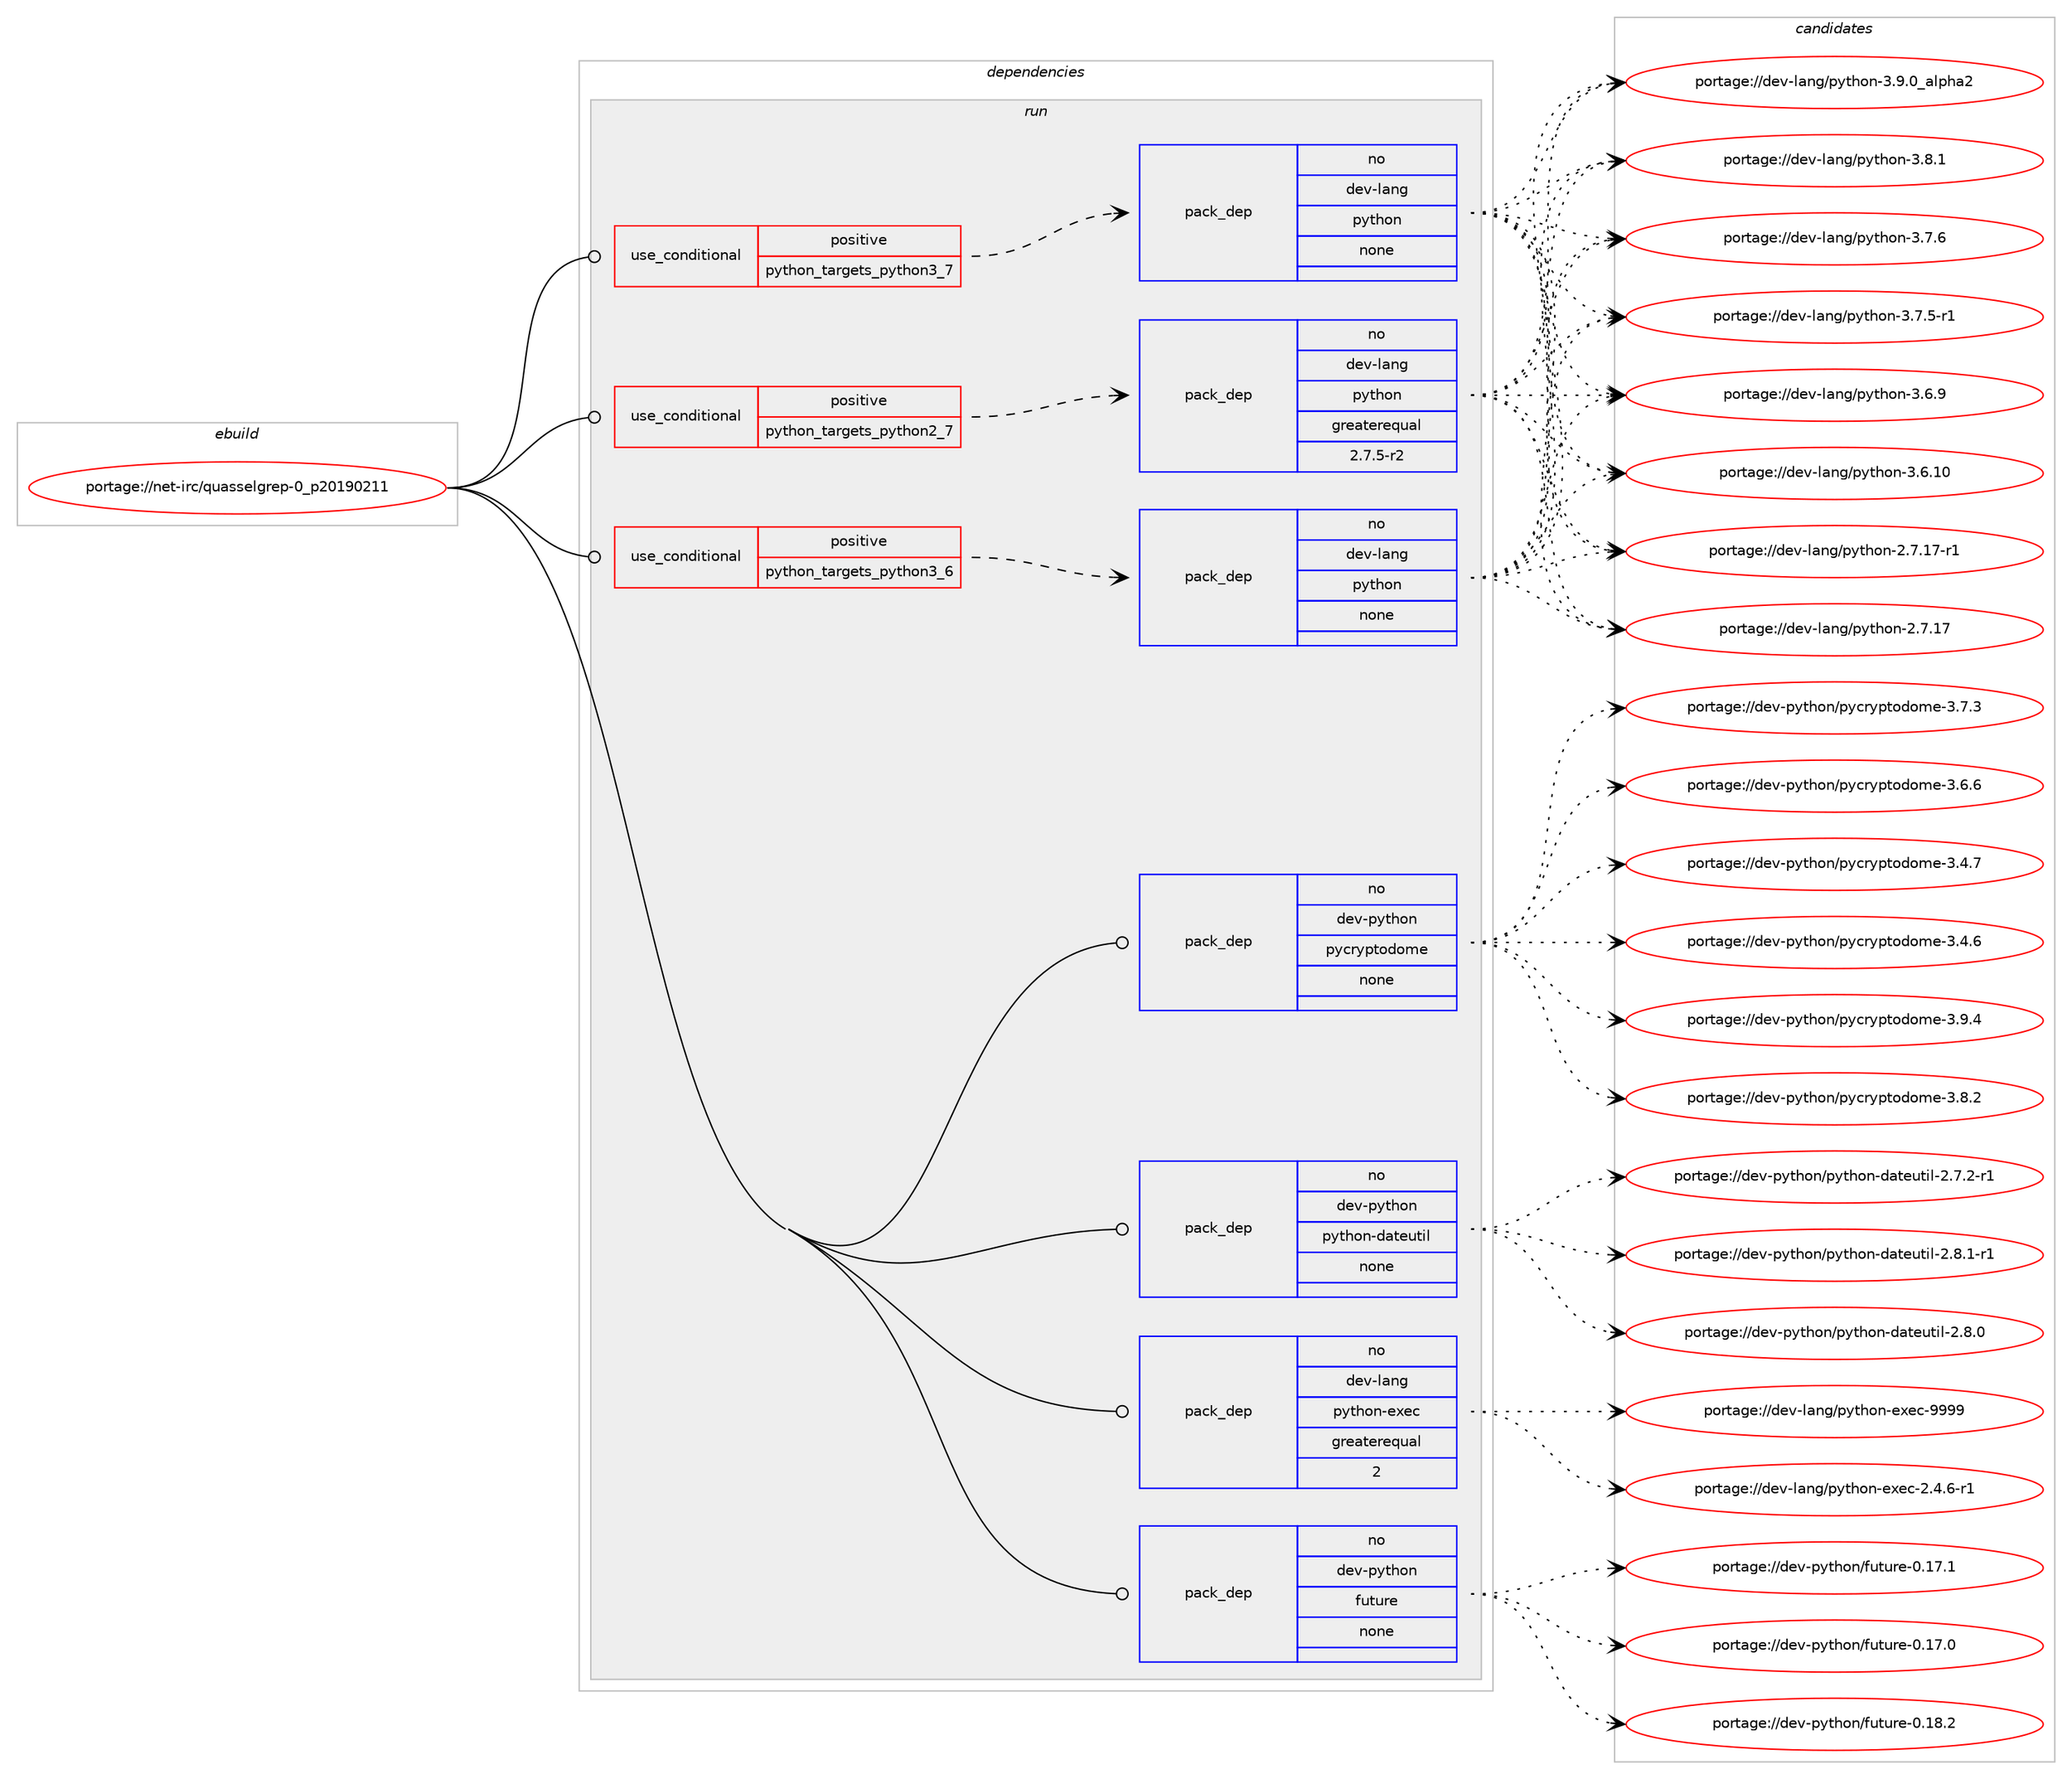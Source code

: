 digraph prolog {

# *************
# Graph options
# *************

newrank=true;
concentrate=true;
compound=true;
graph [rankdir=LR,fontname=Helvetica,fontsize=10,ranksep=1.5];#, ranksep=2.5, nodesep=0.2];
edge  [arrowhead=vee];
node  [fontname=Helvetica,fontsize=10];

# **********
# The ebuild
# **********

subgraph cluster_leftcol {
color=gray;
rank=same;
label=<<i>ebuild</i>>;
id [label="portage://net-irc/quasselgrep-0_p20190211", color=red, width=4, href="../net-irc/quasselgrep-0_p20190211.svg"];
}

# ****************
# The dependencies
# ****************

subgraph cluster_midcol {
color=gray;
label=<<i>dependencies</i>>;
subgraph cluster_compile {
fillcolor="#eeeeee";
style=filled;
label=<<i>compile</i>>;
}
subgraph cluster_compileandrun {
fillcolor="#eeeeee";
style=filled;
label=<<i>compile and run</i>>;
}
subgraph cluster_run {
fillcolor="#eeeeee";
style=filled;
label=<<i>run</i>>;
subgraph cond30277 {
dependency139908 [label=<<TABLE BORDER="0" CELLBORDER="1" CELLSPACING="0" CELLPADDING="4"><TR><TD ROWSPAN="3" CELLPADDING="10">use_conditional</TD></TR><TR><TD>positive</TD></TR><TR><TD>python_targets_python2_7</TD></TR></TABLE>>, shape=none, color=red];
subgraph pack107311 {
dependency139909 [label=<<TABLE BORDER="0" CELLBORDER="1" CELLSPACING="0" CELLPADDING="4" WIDTH="220"><TR><TD ROWSPAN="6" CELLPADDING="30">pack_dep</TD></TR><TR><TD WIDTH="110">no</TD></TR><TR><TD>dev-lang</TD></TR><TR><TD>python</TD></TR><TR><TD>greaterequal</TD></TR><TR><TD>2.7.5-r2</TD></TR></TABLE>>, shape=none, color=blue];
}
dependency139908:e -> dependency139909:w [weight=20,style="dashed",arrowhead="vee"];
}
id:e -> dependency139908:w [weight=20,style="solid",arrowhead="odot"];
subgraph cond30278 {
dependency139910 [label=<<TABLE BORDER="0" CELLBORDER="1" CELLSPACING="0" CELLPADDING="4"><TR><TD ROWSPAN="3" CELLPADDING="10">use_conditional</TD></TR><TR><TD>positive</TD></TR><TR><TD>python_targets_python3_6</TD></TR></TABLE>>, shape=none, color=red];
subgraph pack107312 {
dependency139911 [label=<<TABLE BORDER="0" CELLBORDER="1" CELLSPACING="0" CELLPADDING="4" WIDTH="220"><TR><TD ROWSPAN="6" CELLPADDING="30">pack_dep</TD></TR><TR><TD WIDTH="110">no</TD></TR><TR><TD>dev-lang</TD></TR><TR><TD>python</TD></TR><TR><TD>none</TD></TR><TR><TD></TD></TR></TABLE>>, shape=none, color=blue];
}
dependency139910:e -> dependency139911:w [weight=20,style="dashed",arrowhead="vee"];
}
id:e -> dependency139910:w [weight=20,style="solid",arrowhead="odot"];
subgraph cond30279 {
dependency139912 [label=<<TABLE BORDER="0" CELLBORDER="1" CELLSPACING="0" CELLPADDING="4"><TR><TD ROWSPAN="3" CELLPADDING="10">use_conditional</TD></TR><TR><TD>positive</TD></TR><TR><TD>python_targets_python3_7</TD></TR></TABLE>>, shape=none, color=red];
subgraph pack107313 {
dependency139913 [label=<<TABLE BORDER="0" CELLBORDER="1" CELLSPACING="0" CELLPADDING="4" WIDTH="220"><TR><TD ROWSPAN="6" CELLPADDING="30">pack_dep</TD></TR><TR><TD WIDTH="110">no</TD></TR><TR><TD>dev-lang</TD></TR><TR><TD>python</TD></TR><TR><TD>none</TD></TR><TR><TD></TD></TR></TABLE>>, shape=none, color=blue];
}
dependency139912:e -> dependency139913:w [weight=20,style="dashed",arrowhead="vee"];
}
id:e -> dependency139912:w [weight=20,style="solid",arrowhead="odot"];
subgraph pack107314 {
dependency139914 [label=<<TABLE BORDER="0" CELLBORDER="1" CELLSPACING="0" CELLPADDING="4" WIDTH="220"><TR><TD ROWSPAN="6" CELLPADDING="30">pack_dep</TD></TR><TR><TD WIDTH="110">no</TD></TR><TR><TD>dev-lang</TD></TR><TR><TD>python-exec</TD></TR><TR><TD>greaterequal</TD></TR><TR><TD>2</TD></TR></TABLE>>, shape=none, color=blue];
}
id:e -> dependency139914:w [weight=20,style="solid",arrowhead="odot"];
subgraph pack107315 {
dependency139915 [label=<<TABLE BORDER="0" CELLBORDER="1" CELLSPACING="0" CELLPADDING="4" WIDTH="220"><TR><TD ROWSPAN="6" CELLPADDING="30">pack_dep</TD></TR><TR><TD WIDTH="110">no</TD></TR><TR><TD>dev-python</TD></TR><TR><TD>future</TD></TR><TR><TD>none</TD></TR><TR><TD></TD></TR></TABLE>>, shape=none, color=blue];
}
id:e -> dependency139915:w [weight=20,style="solid",arrowhead="odot"];
subgraph pack107316 {
dependency139916 [label=<<TABLE BORDER="0" CELLBORDER="1" CELLSPACING="0" CELLPADDING="4" WIDTH="220"><TR><TD ROWSPAN="6" CELLPADDING="30">pack_dep</TD></TR><TR><TD WIDTH="110">no</TD></TR><TR><TD>dev-python</TD></TR><TR><TD>pycryptodome</TD></TR><TR><TD>none</TD></TR><TR><TD></TD></TR></TABLE>>, shape=none, color=blue];
}
id:e -> dependency139916:w [weight=20,style="solid",arrowhead="odot"];
subgraph pack107317 {
dependency139917 [label=<<TABLE BORDER="0" CELLBORDER="1" CELLSPACING="0" CELLPADDING="4" WIDTH="220"><TR><TD ROWSPAN="6" CELLPADDING="30">pack_dep</TD></TR><TR><TD WIDTH="110">no</TD></TR><TR><TD>dev-python</TD></TR><TR><TD>python-dateutil</TD></TR><TR><TD>none</TD></TR><TR><TD></TD></TR></TABLE>>, shape=none, color=blue];
}
id:e -> dependency139917:w [weight=20,style="solid",arrowhead="odot"];
}
}

# **************
# The candidates
# **************

subgraph cluster_choices {
rank=same;
color=gray;
label=<<i>candidates</i>>;

subgraph choice107311 {
color=black;
nodesep=1;
choice10010111845108971101034711212111610411111045514657464895971081121049750 [label="portage://dev-lang/python-3.9.0_alpha2", color=red, width=4,href="../dev-lang/python-3.9.0_alpha2.svg"];
choice100101118451089711010347112121116104111110455146564649 [label="portage://dev-lang/python-3.8.1", color=red, width=4,href="../dev-lang/python-3.8.1.svg"];
choice100101118451089711010347112121116104111110455146554654 [label="portage://dev-lang/python-3.7.6", color=red, width=4,href="../dev-lang/python-3.7.6.svg"];
choice1001011184510897110103471121211161041111104551465546534511449 [label="portage://dev-lang/python-3.7.5-r1", color=red, width=4,href="../dev-lang/python-3.7.5-r1.svg"];
choice100101118451089711010347112121116104111110455146544657 [label="portage://dev-lang/python-3.6.9", color=red, width=4,href="../dev-lang/python-3.6.9.svg"];
choice10010111845108971101034711212111610411111045514654464948 [label="portage://dev-lang/python-3.6.10", color=red, width=4,href="../dev-lang/python-3.6.10.svg"];
choice100101118451089711010347112121116104111110455046554649554511449 [label="portage://dev-lang/python-2.7.17-r1", color=red, width=4,href="../dev-lang/python-2.7.17-r1.svg"];
choice10010111845108971101034711212111610411111045504655464955 [label="portage://dev-lang/python-2.7.17", color=red, width=4,href="../dev-lang/python-2.7.17.svg"];
dependency139909:e -> choice10010111845108971101034711212111610411111045514657464895971081121049750:w [style=dotted,weight="100"];
dependency139909:e -> choice100101118451089711010347112121116104111110455146564649:w [style=dotted,weight="100"];
dependency139909:e -> choice100101118451089711010347112121116104111110455146554654:w [style=dotted,weight="100"];
dependency139909:e -> choice1001011184510897110103471121211161041111104551465546534511449:w [style=dotted,weight="100"];
dependency139909:e -> choice100101118451089711010347112121116104111110455146544657:w [style=dotted,weight="100"];
dependency139909:e -> choice10010111845108971101034711212111610411111045514654464948:w [style=dotted,weight="100"];
dependency139909:e -> choice100101118451089711010347112121116104111110455046554649554511449:w [style=dotted,weight="100"];
dependency139909:e -> choice10010111845108971101034711212111610411111045504655464955:w [style=dotted,weight="100"];
}
subgraph choice107312 {
color=black;
nodesep=1;
choice10010111845108971101034711212111610411111045514657464895971081121049750 [label="portage://dev-lang/python-3.9.0_alpha2", color=red, width=4,href="../dev-lang/python-3.9.0_alpha2.svg"];
choice100101118451089711010347112121116104111110455146564649 [label="portage://dev-lang/python-3.8.1", color=red, width=4,href="../dev-lang/python-3.8.1.svg"];
choice100101118451089711010347112121116104111110455146554654 [label="portage://dev-lang/python-3.7.6", color=red, width=4,href="../dev-lang/python-3.7.6.svg"];
choice1001011184510897110103471121211161041111104551465546534511449 [label="portage://dev-lang/python-3.7.5-r1", color=red, width=4,href="../dev-lang/python-3.7.5-r1.svg"];
choice100101118451089711010347112121116104111110455146544657 [label="portage://dev-lang/python-3.6.9", color=red, width=4,href="../dev-lang/python-3.6.9.svg"];
choice10010111845108971101034711212111610411111045514654464948 [label="portage://dev-lang/python-3.6.10", color=red, width=4,href="../dev-lang/python-3.6.10.svg"];
choice100101118451089711010347112121116104111110455046554649554511449 [label="portage://dev-lang/python-2.7.17-r1", color=red, width=4,href="../dev-lang/python-2.7.17-r1.svg"];
choice10010111845108971101034711212111610411111045504655464955 [label="portage://dev-lang/python-2.7.17", color=red, width=4,href="../dev-lang/python-2.7.17.svg"];
dependency139911:e -> choice10010111845108971101034711212111610411111045514657464895971081121049750:w [style=dotted,weight="100"];
dependency139911:e -> choice100101118451089711010347112121116104111110455146564649:w [style=dotted,weight="100"];
dependency139911:e -> choice100101118451089711010347112121116104111110455146554654:w [style=dotted,weight="100"];
dependency139911:e -> choice1001011184510897110103471121211161041111104551465546534511449:w [style=dotted,weight="100"];
dependency139911:e -> choice100101118451089711010347112121116104111110455146544657:w [style=dotted,weight="100"];
dependency139911:e -> choice10010111845108971101034711212111610411111045514654464948:w [style=dotted,weight="100"];
dependency139911:e -> choice100101118451089711010347112121116104111110455046554649554511449:w [style=dotted,weight="100"];
dependency139911:e -> choice10010111845108971101034711212111610411111045504655464955:w [style=dotted,weight="100"];
}
subgraph choice107313 {
color=black;
nodesep=1;
choice10010111845108971101034711212111610411111045514657464895971081121049750 [label="portage://dev-lang/python-3.9.0_alpha2", color=red, width=4,href="../dev-lang/python-3.9.0_alpha2.svg"];
choice100101118451089711010347112121116104111110455146564649 [label="portage://dev-lang/python-3.8.1", color=red, width=4,href="../dev-lang/python-3.8.1.svg"];
choice100101118451089711010347112121116104111110455146554654 [label="portage://dev-lang/python-3.7.6", color=red, width=4,href="../dev-lang/python-3.7.6.svg"];
choice1001011184510897110103471121211161041111104551465546534511449 [label="portage://dev-lang/python-3.7.5-r1", color=red, width=4,href="../dev-lang/python-3.7.5-r1.svg"];
choice100101118451089711010347112121116104111110455146544657 [label="portage://dev-lang/python-3.6.9", color=red, width=4,href="../dev-lang/python-3.6.9.svg"];
choice10010111845108971101034711212111610411111045514654464948 [label="portage://dev-lang/python-3.6.10", color=red, width=4,href="../dev-lang/python-3.6.10.svg"];
choice100101118451089711010347112121116104111110455046554649554511449 [label="portage://dev-lang/python-2.7.17-r1", color=red, width=4,href="../dev-lang/python-2.7.17-r1.svg"];
choice10010111845108971101034711212111610411111045504655464955 [label="portage://dev-lang/python-2.7.17", color=red, width=4,href="../dev-lang/python-2.7.17.svg"];
dependency139913:e -> choice10010111845108971101034711212111610411111045514657464895971081121049750:w [style=dotted,weight="100"];
dependency139913:e -> choice100101118451089711010347112121116104111110455146564649:w [style=dotted,weight="100"];
dependency139913:e -> choice100101118451089711010347112121116104111110455146554654:w [style=dotted,weight="100"];
dependency139913:e -> choice1001011184510897110103471121211161041111104551465546534511449:w [style=dotted,weight="100"];
dependency139913:e -> choice100101118451089711010347112121116104111110455146544657:w [style=dotted,weight="100"];
dependency139913:e -> choice10010111845108971101034711212111610411111045514654464948:w [style=dotted,weight="100"];
dependency139913:e -> choice100101118451089711010347112121116104111110455046554649554511449:w [style=dotted,weight="100"];
dependency139913:e -> choice10010111845108971101034711212111610411111045504655464955:w [style=dotted,weight="100"];
}
subgraph choice107314 {
color=black;
nodesep=1;
choice10010111845108971101034711212111610411111045101120101994557575757 [label="portage://dev-lang/python-exec-9999", color=red, width=4,href="../dev-lang/python-exec-9999.svg"];
choice10010111845108971101034711212111610411111045101120101994550465246544511449 [label="portage://dev-lang/python-exec-2.4.6-r1", color=red, width=4,href="../dev-lang/python-exec-2.4.6-r1.svg"];
dependency139914:e -> choice10010111845108971101034711212111610411111045101120101994557575757:w [style=dotted,weight="100"];
dependency139914:e -> choice10010111845108971101034711212111610411111045101120101994550465246544511449:w [style=dotted,weight="100"];
}
subgraph choice107315 {
color=black;
nodesep=1;
choice100101118451121211161041111104710211711611711410145484649564650 [label="portage://dev-python/future-0.18.2", color=red, width=4,href="../dev-python/future-0.18.2.svg"];
choice100101118451121211161041111104710211711611711410145484649554649 [label="portage://dev-python/future-0.17.1", color=red, width=4,href="../dev-python/future-0.17.1.svg"];
choice100101118451121211161041111104710211711611711410145484649554648 [label="portage://dev-python/future-0.17.0", color=red, width=4,href="../dev-python/future-0.17.0.svg"];
dependency139915:e -> choice100101118451121211161041111104710211711611711410145484649564650:w [style=dotted,weight="100"];
dependency139915:e -> choice100101118451121211161041111104710211711611711410145484649554649:w [style=dotted,weight="100"];
dependency139915:e -> choice100101118451121211161041111104710211711611711410145484649554648:w [style=dotted,weight="100"];
}
subgraph choice107316 {
color=black;
nodesep=1;
choice100101118451121211161041111104711212199114121112116111100111109101455146574652 [label="portage://dev-python/pycryptodome-3.9.4", color=red, width=4,href="../dev-python/pycryptodome-3.9.4.svg"];
choice100101118451121211161041111104711212199114121112116111100111109101455146564650 [label="portage://dev-python/pycryptodome-3.8.2", color=red, width=4,href="../dev-python/pycryptodome-3.8.2.svg"];
choice100101118451121211161041111104711212199114121112116111100111109101455146554651 [label="portage://dev-python/pycryptodome-3.7.3", color=red, width=4,href="../dev-python/pycryptodome-3.7.3.svg"];
choice100101118451121211161041111104711212199114121112116111100111109101455146544654 [label="portage://dev-python/pycryptodome-3.6.6", color=red, width=4,href="../dev-python/pycryptodome-3.6.6.svg"];
choice100101118451121211161041111104711212199114121112116111100111109101455146524655 [label="portage://dev-python/pycryptodome-3.4.7", color=red, width=4,href="../dev-python/pycryptodome-3.4.7.svg"];
choice100101118451121211161041111104711212199114121112116111100111109101455146524654 [label="portage://dev-python/pycryptodome-3.4.6", color=red, width=4,href="../dev-python/pycryptodome-3.4.6.svg"];
dependency139916:e -> choice100101118451121211161041111104711212199114121112116111100111109101455146574652:w [style=dotted,weight="100"];
dependency139916:e -> choice100101118451121211161041111104711212199114121112116111100111109101455146564650:w [style=dotted,weight="100"];
dependency139916:e -> choice100101118451121211161041111104711212199114121112116111100111109101455146554651:w [style=dotted,weight="100"];
dependency139916:e -> choice100101118451121211161041111104711212199114121112116111100111109101455146544654:w [style=dotted,weight="100"];
dependency139916:e -> choice100101118451121211161041111104711212199114121112116111100111109101455146524655:w [style=dotted,weight="100"];
dependency139916:e -> choice100101118451121211161041111104711212199114121112116111100111109101455146524654:w [style=dotted,weight="100"];
}
subgraph choice107317 {
color=black;
nodesep=1;
choice100101118451121211161041111104711212111610411111045100971161011171161051084550465646494511449 [label="portage://dev-python/python-dateutil-2.8.1-r1", color=red, width=4,href="../dev-python/python-dateutil-2.8.1-r1.svg"];
choice10010111845112121116104111110471121211161041111104510097116101117116105108455046564648 [label="portage://dev-python/python-dateutil-2.8.0", color=red, width=4,href="../dev-python/python-dateutil-2.8.0.svg"];
choice100101118451121211161041111104711212111610411111045100971161011171161051084550465546504511449 [label="portage://dev-python/python-dateutil-2.7.2-r1", color=red, width=4,href="../dev-python/python-dateutil-2.7.2-r1.svg"];
dependency139917:e -> choice100101118451121211161041111104711212111610411111045100971161011171161051084550465646494511449:w [style=dotted,weight="100"];
dependency139917:e -> choice10010111845112121116104111110471121211161041111104510097116101117116105108455046564648:w [style=dotted,weight="100"];
dependency139917:e -> choice100101118451121211161041111104711212111610411111045100971161011171161051084550465546504511449:w [style=dotted,weight="100"];
}
}

}
